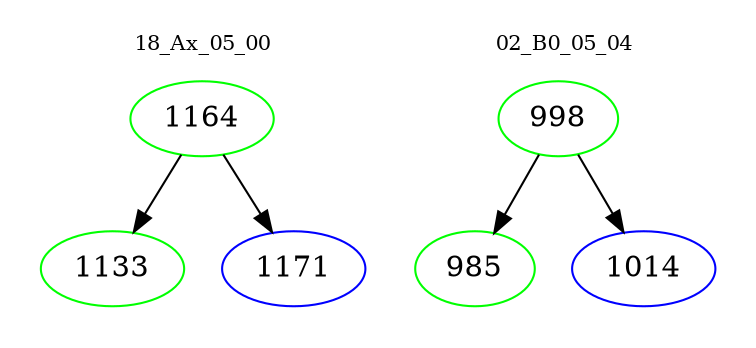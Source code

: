 digraph{
subgraph cluster_0 {
color = white
label = "18_Ax_05_00";
fontsize=10;
T0_1164 [label="1164", color="green"]
T0_1164 -> T0_1133 [color="black"]
T0_1133 [label="1133", color="green"]
T0_1164 -> T0_1171 [color="black"]
T0_1171 [label="1171", color="blue"]
}
subgraph cluster_1 {
color = white
label = "02_B0_05_04";
fontsize=10;
T1_998 [label="998", color="green"]
T1_998 -> T1_985 [color="black"]
T1_985 [label="985", color="green"]
T1_998 -> T1_1014 [color="black"]
T1_1014 [label="1014", color="blue"]
}
}
